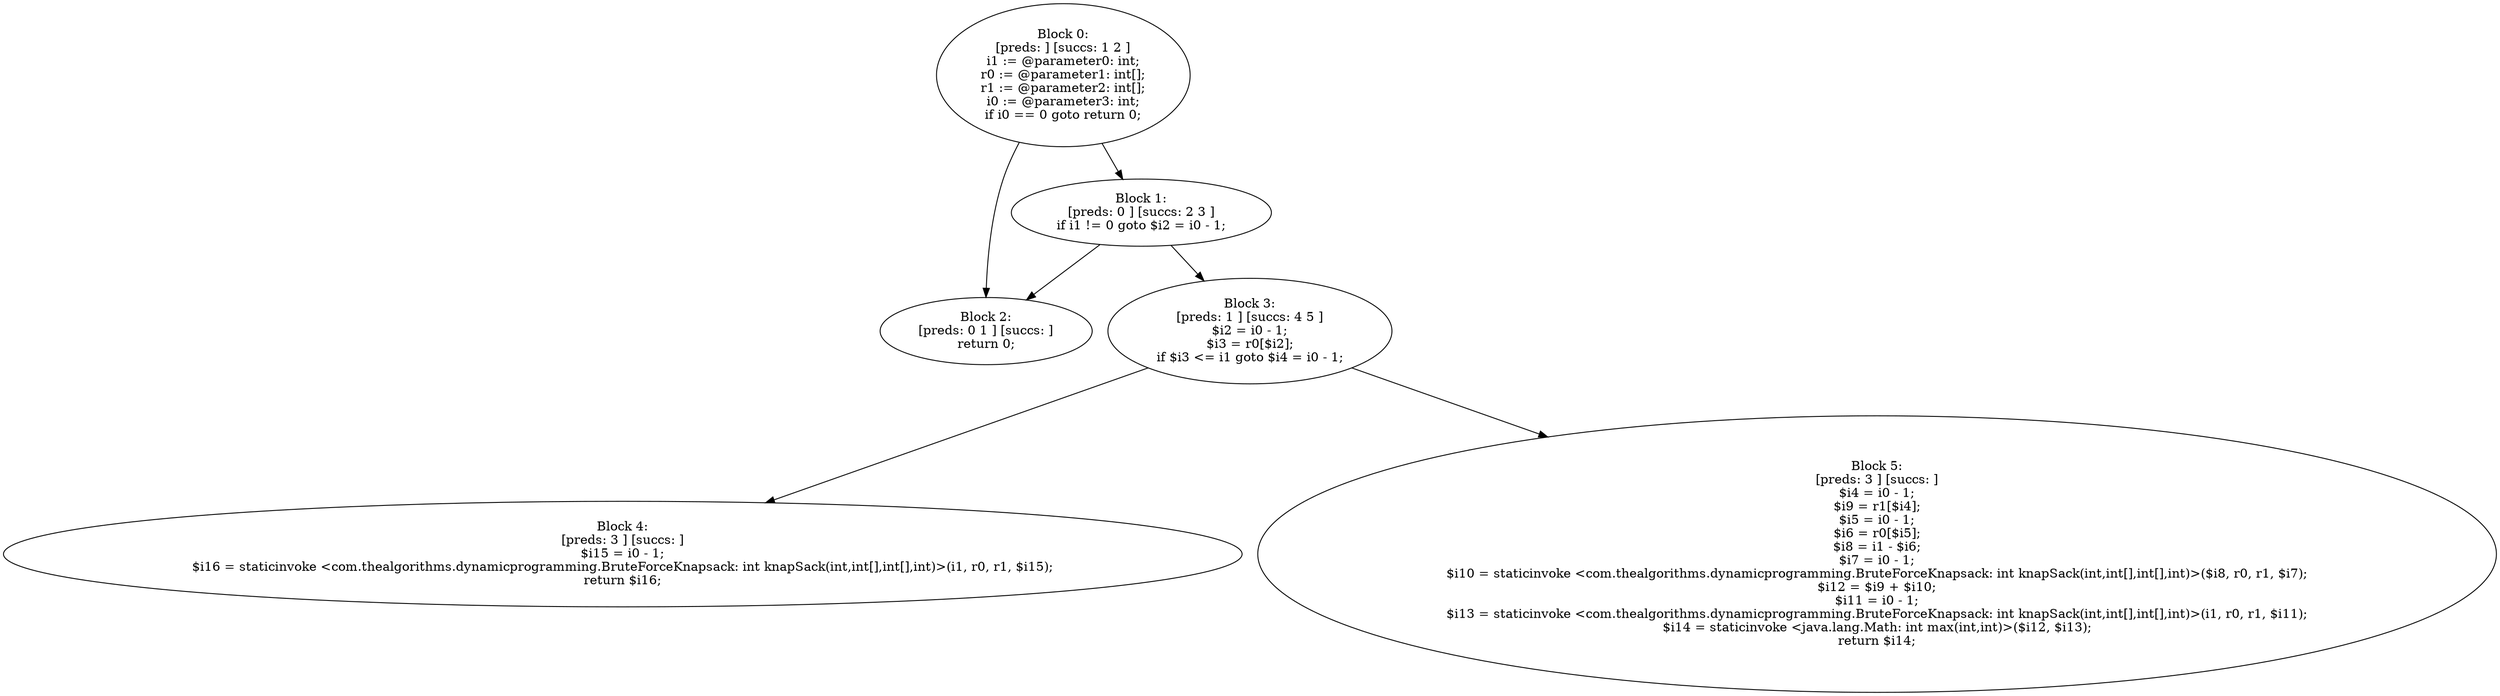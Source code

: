 digraph "unitGraph" {
    "Block 0:
[preds: ] [succs: 1 2 ]
i1 := @parameter0: int;
r0 := @parameter1: int[];
r1 := @parameter2: int[];
i0 := @parameter3: int;
if i0 == 0 goto return 0;
"
    "Block 1:
[preds: 0 ] [succs: 2 3 ]
if i1 != 0 goto $i2 = i0 - 1;
"
    "Block 2:
[preds: 0 1 ] [succs: ]
return 0;
"
    "Block 3:
[preds: 1 ] [succs: 4 5 ]
$i2 = i0 - 1;
$i3 = r0[$i2];
if $i3 <= i1 goto $i4 = i0 - 1;
"
    "Block 4:
[preds: 3 ] [succs: ]
$i15 = i0 - 1;
$i16 = staticinvoke <com.thealgorithms.dynamicprogramming.BruteForceKnapsack: int knapSack(int,int[],int[],int)>(i1, r0, r1, $i15);
return $i16;
"
    "Block 5:
[preds: 3 ] [succs: ]
$i4 = i0 - 1;
$i9 = r1[$i4];
$i5 = i0 - 1;
$i6 = r0[$i5];
$i8 = i1 - $i6;
$i7 = i0 - 1;
$i10 = staticinvoke <com.thealgorithms.dynamicprogramming.BruteForceKnapsack: int knapSack(int,int[],int[],int)>($i8, r0, r1, $i7);
$i12 = $i9 + $i10;
$i11 = i0 - 1;
$i13 = staticinvoke <com.thealgorithms.dynamicprogramming.BruteForceKnapsack: int knapSack(int,int[],int[],int)>(i1, r0, r1, $i11);
$i14 = staticinvoke <java.lang.Math: int max(int,int)>($i12, $i13);
return $i14;
"
    "Block 0:
[preds: ] [succs: 1 2 ]
i1 := @parameter0: int;
r0 := @parameter1: int[];
r1 := @parameter2: int[];
i0 := @parameter3: int;
if i0 == 0 goto return 0;
"->"Block 1:
[preds: 0 ] [succs: 2 3 ]
if i1 != 0 goto $i2 = i0 - 1;
";
    "Block 0:
[preds: ] [succs: 1 2 ]
i1 := @parameter0: int;
r0 := @parameter1: int[];
r1 := @parameter2: int[];
i0 := @parameter3: int;
if i0 == 0 goto return 0;
"->"Block 2:
[preds: 0 1 ] [succs: ]
return 0;
";
    "Block 1:
[preds: 0 ] [succs: 2 3 ]
if i1 != 0 goto $i2 = i0 - 1;
"->"Block 2:
[preds: 0 1 ] [succs: ]
return 0;
";
    "Block 1:
[preds: 0 ] [succs: 2 3 ]
if i1 != 0 goto $i2 = i0 - 1;
"->"Block 3:
[preds: 1 ] [succs: 4 5 ]
$i2 = i0 - 1;
$i3 = r0[$i2];
if $i3 <= i1 goto $i4 = i0 - 1;
";
    "Block 3:
[preds: 1 ] [succs: 4 5 ]
$i2 = i0 - 1;
$i3 = r0[$i2];
if $i3 <= i1 goto $i4 = i0 - 1;
"->"Block 4:
[preds: 3 ] [succs: ]
$i15 = i0 - 1;
$i16 = staticinvoke <com.thealgorithms.dynamicprogramming.BruteForceKnapsack: int knapSack(int,int[],int[],int)>(i1, r0, r1, $i15);
return $i16;
";
    "Block 3:
[preds: 1 ] [succs: 4 5 ]
$i2 = i0 - 1;
$i3 = r0[$i2];
if $i3 <= i1 goto $i4 = i0 - 1;
"->"Block 5:
[preds: 3 ] [succs: ]
$i4 = i0 - 1;
$i9 = r1[$i4];
$i5 = i0 - 1;
$i6 = r0[$i5];
$i8 = i1 - $i6;
$i7 = i0 - 1;
$i10 = staticinvoke <com.thealgorithms.dynamicprogramming.BruteForceKnapsack: int knapSack(int,int[],int[],int)>($i8, r0, r1, $i7);
$i12 = $i9 + $i10;
$i11 = i0 - 1;
$i13 = staticinvoke <com.thealgorithms.dynamicprogramming.BruteForceKnapsack: int knapSack(int,int[],int[],int)>(i1, r0, r1, $i11);
$i14 = staticinvoke <java.lang.Math: int max(int,int)>($i12, $i13);
return $i14;
";
}
